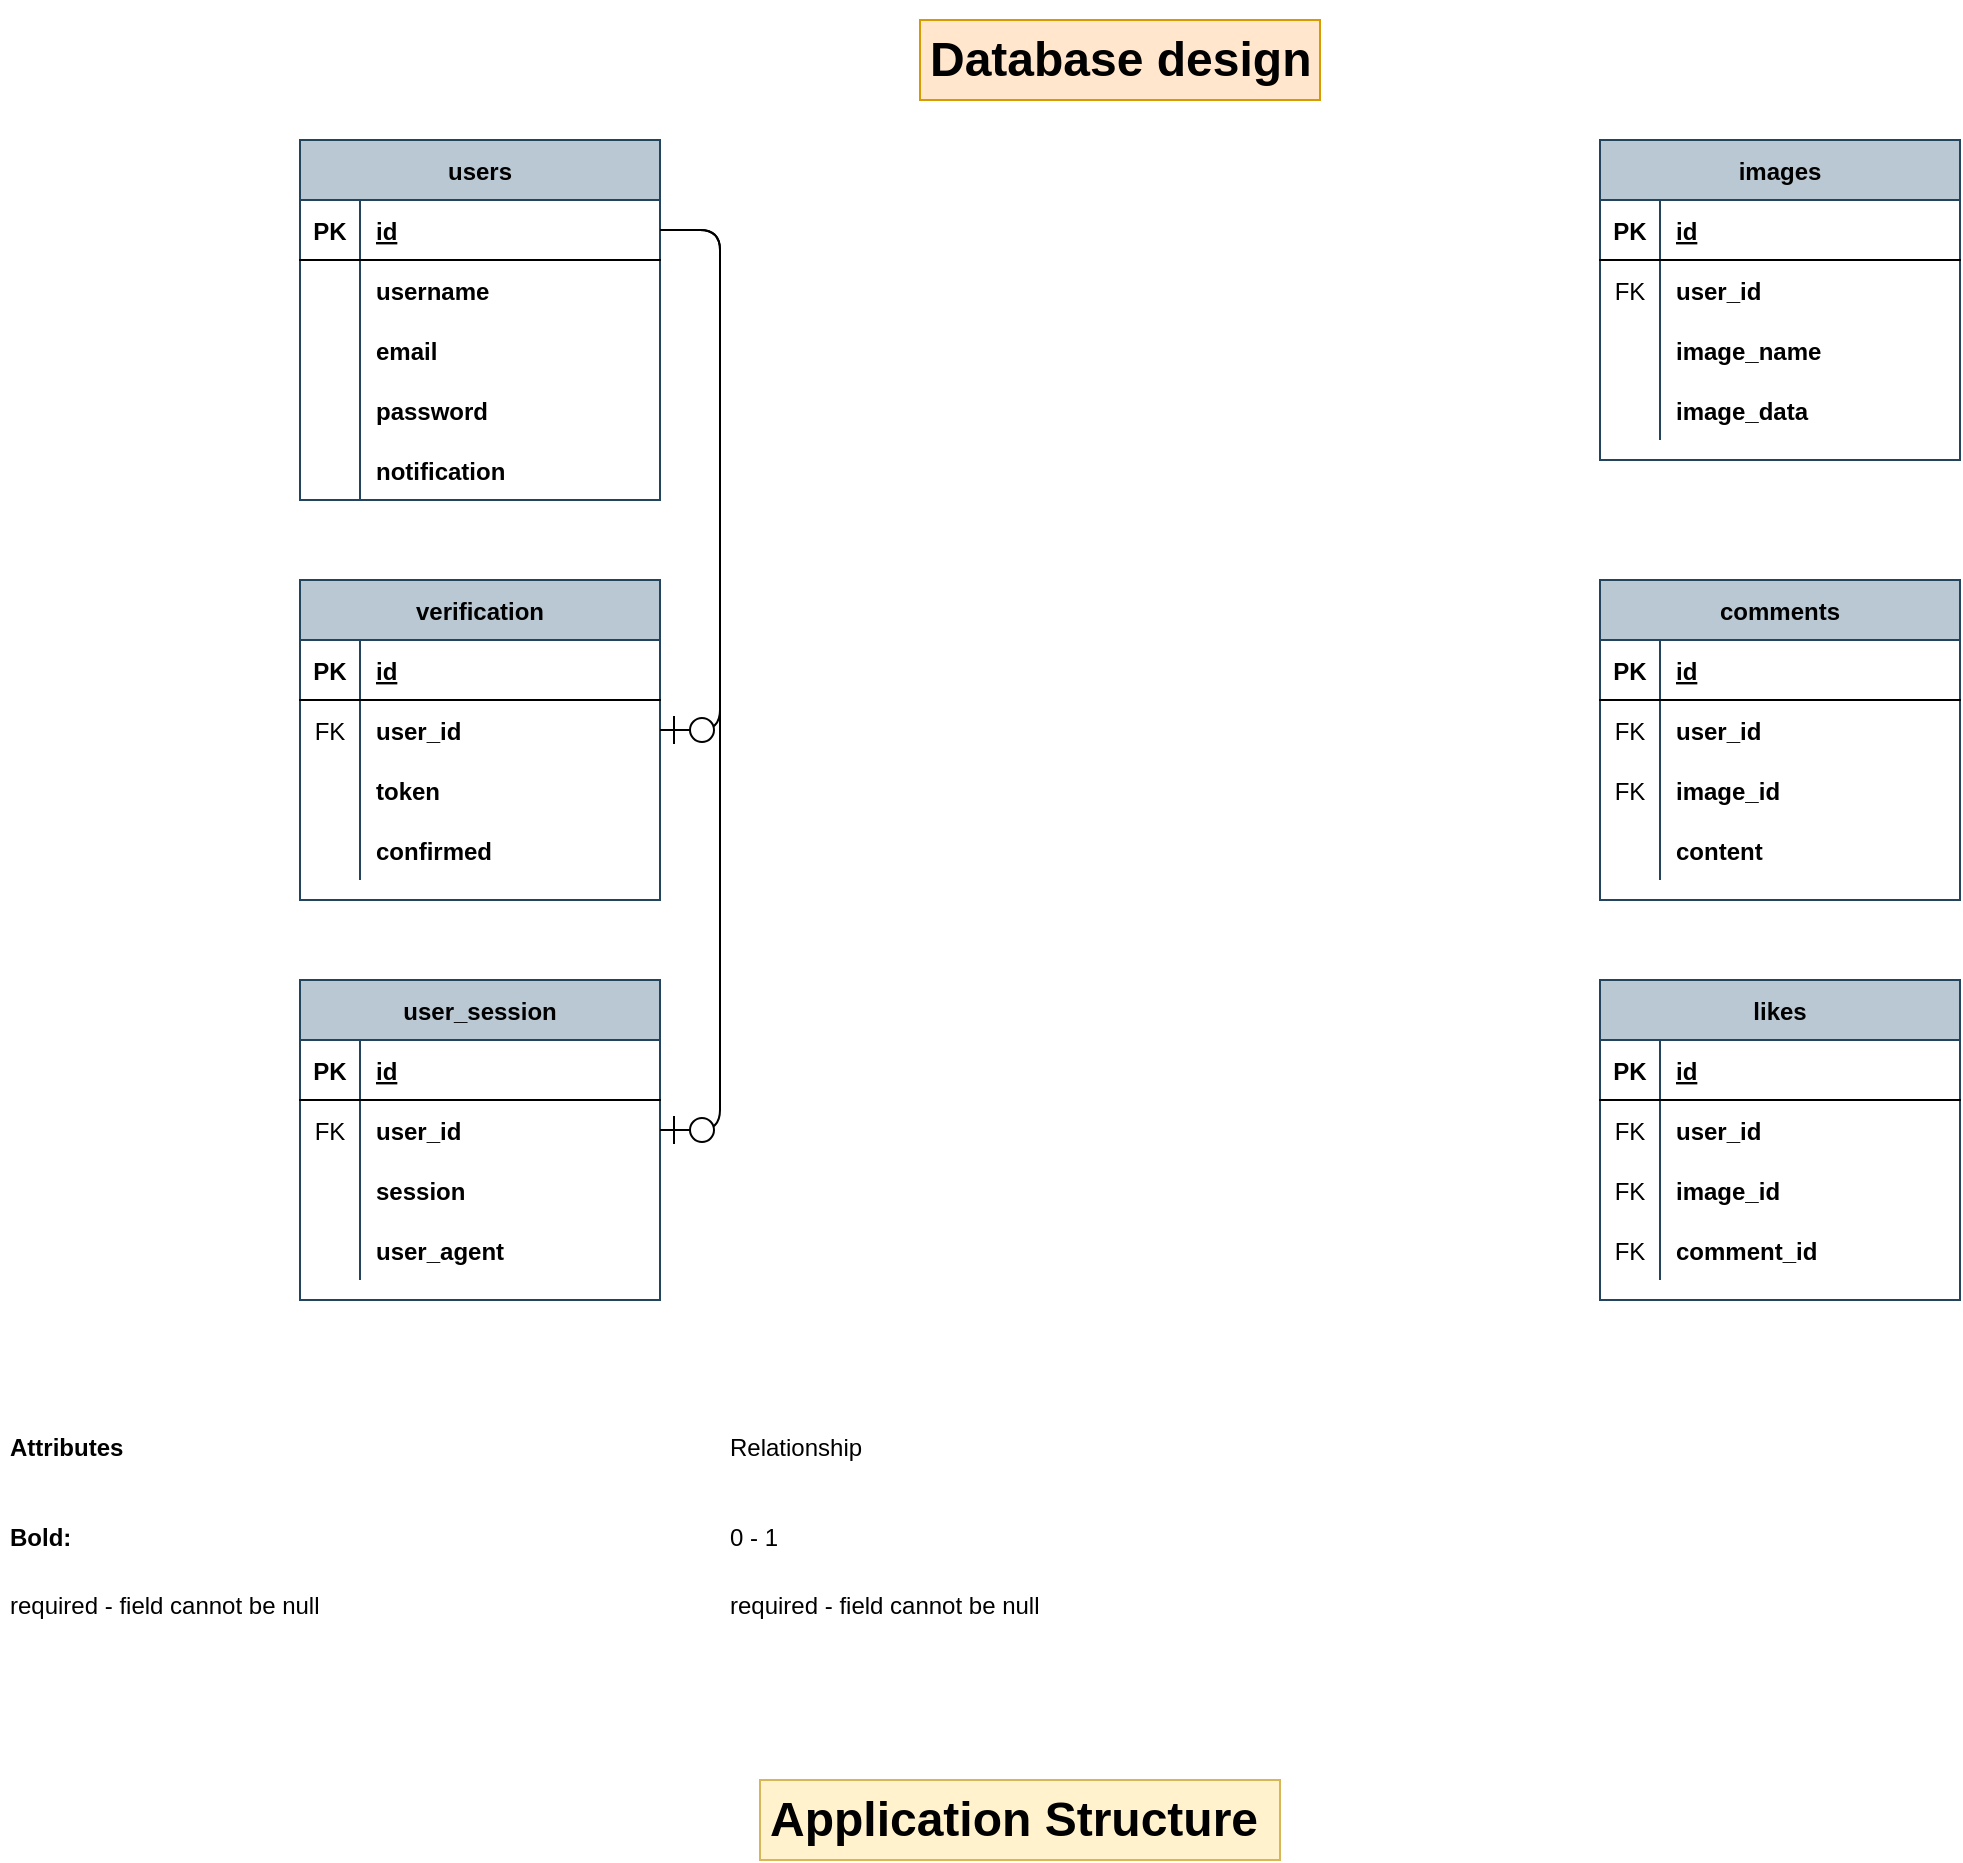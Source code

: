 <mxfile version="13.7.3" type="device"><diagram id="E3ChqH2c9pBAosX-92M6" name="Page-1"><mxGraphModel dx="862" dy="550" grid="1" gridSize="10" guides="1" tooltips="1" connect="1" arrows="1" fold="1" page="1" pageScale="1" pageWidth="1100" pageHeight="850" math="0" shadow="0"><root><mxCell id="0"/><mxCell id="1" parent="0"/><mxCell id="a3LYBfncHIM9Kv4vzUcQ-1" value="&lt;h1&gt;Database design&lt;/h1&gt;" style="text;html=1;strokeColor=#d79b00;fillColor=#ffe6cc;spacing=5;spacingTop=-20;whiteSpace=wrap;overflow=hidden;rounded=0;" parent="1" vertex="1"><mxGeometry x="460" y="40" width="200" height="40" as="geometry"/></mxCell><mxCell id="a3LYBfncHIM9Kv4vzUcQ-31" value="&lt;p style=&quot;line-height: 50%&quot;&gt;&lt;/p&gt;&lt;h1&gt;&lt;font style=&quot;font-size: 12px&quot;&gt;Attributes&lt;/font&gt;&lt;/h1&gt;&lt;h1&gt;&lt;font style=&quot;font-size: 12px&quot;&gt;Bold:&lt;/font&gt;&lt;/h1&gt;&lt;p&gt;required - field cannot be null&lt;/p&gt;&lt;p&gt;&lt;/p&gt;" style="text;html=1;strokeColor=none;fillColor=none;spacing=5;spacingTop=-20;whiteSpace=wrap;overflow=hidden;rounded=0;" parent="1" vertex="1"><mxGeometry y="730" width="360" height="120" as="geometry"/></mxCell><mxCell id="a3LYBfncHIM9Kv4vzUcQ-2" value="users" style="shape=table;startSize=30;container=1;collapsible=1;childLayout=tableLayout;fixedRows=1;rowLines=0;fontStyle=1;align=center;resizeLast=1;fillColor=#bac8d3;strokeColor=#23445d;" parent="1" vertex="1"><mxGeometry x="150" y="100" width="180" height="180" as="geometry"><mxRectangle x="160" y="160" width="60" height="30" as="alternateBounds"/></mxGeometry></mxCell><mxCell id="a3LYBfncHIM9Kv4vzUcQ-3" value="" style="shape=partialRectangle;collapsible=0;dropTarget=0;pointerEvents=0;fillColor=none;top=0;left=0;bottom=1;right=0;points=[[0,0.5],[1,0.5]];portConstraint=eastwest;" parent="a3LYBfncHIM9Kv4vzUcQ-2" vertex="1"><mxGeometry y="30" width="180" height="30" as="geometry"/></mxCell><mxCell id="a3LYBfncHIM9Kv4vzUcQ-4" value="PK" style="shape=partialRectangle;connectable=0;fillColor=none;top=0;left=0;bottom=0;right=0;fontStyle=1;overflow=hidden;" parent="a3LYBfncHIM9Kv4vzUcQ-3" vertex="1"><mxGeometry width="30" height="30" as="geometry"/></mxCell><mxCell id="a3LYBfncHIM9Kv4vzUcQ-5" value="id" style="shape=partialRectangle;connectable=0;fillColor=none;top=0;left=0;bottom=0;right=0;align=left;spacingLeft=6;fontStyle=5;overflow=hidden;" parent="a3LYBfncHIM9Kv4vzUcQ-3" vertex="1"><mxGeometry x="30" width="150" height="30" as="geometry"/></mxCell><mxCell id="a3LYBfncHIM9Kv4vzUcQ-6" value="" style="shape=partialRectangle;collapsible=0;dropTarget=0;pointerEvents=0;fillColor=none;top=0;left=0;bottom=0;right=0;points=[[0,0.5],[1,0.5]];portConstraint=eastwest;" parent="a3LYBfncHIM9Kv4vzUcQ-2" vertex="1"><mxGeometry y="60" width="180" height="30" as="geometry"/></mxCell><mxCell id="a3LYBfncHIM9Kv4vzUcQ-7" value="" style="shape=partialRectangle;connectable=0;fillColor=none;top=0;left=0;bottom=0;right=0;editable=1;overflow=hidden;" parent="a3LYBfncHIM9Kv4vzUcQ-6" vertex="1"><mxGeometry width="30" height="30" as="geometry"/></mxCell><mxCell id="a3LYBfncHIM9Kv4vzUcQ-8" value="username" style="shape=partialRectangle;connectable=0;fillColor=none;top=0;left=0;bottom=0;right=0;align=left;spacingLeft=6;overflow=hidden;fontStyle=1" parent="a3LYBfncHIM9Kv4vzUcQ-6" vertex="1"><mxGeometry x="30" width="150" height="30" as="geometry"/></mxCell><mxCell id="a3LYBfncHIM9Kv4vzUcQ-9" value="" style="shape=partialRectangle;collapsible=0;dropTarget=0;pointerEvents=0;fillColor=none;top=0;left=0;bottom=0;right=0;points=[[0,0.5],[1,0.5]];portConstraint=eastwest;" parent="a3LYBfncHIM9Kv4vzUcQ-2" vertex="1"><mxGeometry y="90" width="180" height="30" as="geometry"/></mxCell><mxCell id="a3LYBfncHIM9Kv4vzUcQ-10" value="" style="shape=partialRectangle;connectable=0;fillColor=none;top=0;left=0;bottom=0;right=0;editable=1;overflow=hidden;" parent="a3LYBfncHIM9Kv4vzUcQ-9" vertex="1"><mxGeometry width="30" height="30" as="geometry"/></mxCell><mxCell id="a3LYBfncHIM9Kv4vzUcQ-11" value="email" style="shape=partialRectangle;connectable=0;fillColor=none;top=0;left=0;bottom=0;right=0;align=left;spacingLeft=6;overflow=hidden;fontStyle=1" parent="a3LYBfncHIM9Kv4vzUcQ-9" vertex="1"><mxGeometry x="30" width="150" height="30" as="geometry"/></mxCell><mxCell id="a3LYBfncHIM9Kv4vzUcQ-12" value="" style="shape=partialRectangle;collapsible=0;dropTarget=0;pointerEvents=0;fillColor=none;top=0;left=0;bottom=0;right=0;points=[[0,0.5],[1,0.5]];portConstraint=eastwest;" parent="a3LYBfncHIM9Kv4vzUcQ-2" vertex="1"><mxGeometry y="120" width="180" height="30" as="geometry"/></mxCell><mxCell id="a3LYBfncHIM9Kv4vzUcQ-13" value="" style="shape=partialRectangle;connectable=0;fillColor=none;top=0;left=0;bottom=0;right=0;editable=1;overflow=hidden;" parent="a3LYBfncHIM9Kv4vzUcQ-12" vertex="1"><mxGeometry width="30" height="30" as="geometry"/></mxCell><mxCell id="a3LYBfncHIM9Kv4vzUcQ-14" value="password" style="shape=partialRectangle;connectable=0;fillColor=none;top=0;left=0;bottom=0;right=0;align=left;spacingLeft=6;overflow=hidden;fontStyle=1" parent="a3LYBfncHIM9Kv4vzUcQ-12" vertex="1"><mxGeometry x="30" width="150" height="30" as="geometry"/></mxCell><mxCell id="a3LYBfncHIM9Kv4vzUcQ-28" value="" style="shape=partialRectangle;collapsible=0;dropTarget=0;pointerEvents=0;fillColor=none;top=0;left=0;bottom=0;right=0;points=[[0,0.5],[1,0.5]];portConstraint=eastwest;" parent="a3LYBfncHIM9Kv4vzUcQ-2" vertex="1"><mxGeometry y="150" width="180" height="30" as="geometry"/></mxCell><mxCell id="a3LYBfncHIM9Kv4vzUcQ-29" value="" style="shape=partialRectangle;connectable=0;fillColor=none;top=0;left=0;bottom=0;right=0;editable=1;overflow=hidden;" parent="a3LYBfncHIM9Kv4vzUcQ-28" vertex="1"><mxGeometry width="30" height="30" as="geometry"/></mxCell><mxCell id="a3LYBfncHIM9Kv4vzUcQ-30" value="notification" style="shape=partialRectangle;connectable=0;fillColor=none;top=0;left=0;bottom=0;right=0;align=left;spacingLeft=6;overflow=hidden;fontStyle=1" parent="a3LYBfncHIM9Kv4vzUcQ-28" vertex="1"><mxGeometry x="30" width="150" height="30" as="geometry"/></mxCell><mxCell id="a3LYBfncHIM9Kv4vzUcQ-32" value="verification" style="shape=table;startSize=30;container=1;collapsible=1;childLayout=tableLayout;fixedRows=1;rowLines=0;fontStyle=1;align=center;resizeLast=1;fillColor=#bac8d3;strokeColor=#23445d;" parent="1" vertex="1"><mxGeometry x="150" y="320" width="180" height="160" as="geometry"/></mxCell><mxCell id="a3LYBfncHIM9Kv4vzUcQ-33" value="" style="shape=partialRectangle;collapsible=0;dropTarget=0;pointerEvents=0;fillColor=none;top=0;left=0;bottom=1;right=0;points=[[0,0.5],[1,0.5]];portConstraint=eastwest;" parent="a3LYBfncHIM9Kv4vzUcQ-32" vertex="1"><mxGeometry y="30" width="180" height="30" as="geometry"/></mxCell><mxCell id="a3LYBfncHIM9Kv4vzUcQ-34" value="PK" style="shape=partialRectangle;connectable=0;fillColor=none;top=0;left=0;bottom=0;right=0;fontStyle=1;overflow=hidden;" parent="a3LYBfncHIM9Kv4vzUcQ-33" vertex="1"><mxGeometry width="30" height="30" as="geometry"/></mxCell><mxCell id="a3LYBfncHIM9Kv4vzUcQ-35" value="id" style="shape=partialRectangle;connectable=0;fillColor=none;top=0;left=0;bottom=0;right=0;align=left;spacingLeft=6;fontStyle=5;overflow=hidden;" parent="a3LYBfncHIM9Kv4vzUcQ-33" vertex="1"><mxGeometry x="30" width="150" height="30" as="geometry"/></mxCell><mxCell id="a3LYBfncHIM9Kv4vzUcQ-36" value="" style="shape=partialRectangle;collapsible=0;dropTarget=0;pointerEvents=0;fillColor=none;top=0;left=0;bottom=0;right=0;points=[[0,0.5],[1,0.5]];portConstraint=eastwest;" parent="a3LYBfncHIM9Kv4vzUcQ-32" vertex="1"><mxGeometry y="60" width="180" height="30" as="geometry"/></mxCell><mxCell id="a3LYBfncHIM9Kv4vzUcQ-37" value="FK" style="shape=partialRectangle;connectable=0;fillColor=none;top=0;left=0;bottom=0;right=0;editable=1;overflow=hidden;" parent="a3LYBfncHIM9Kv4vzUcQ-36" vertex="1"><mxGeometry width="30" height="30" as="geometry"/></mxCell><mxCell id="a3LYBfncHIM9Kv4vzUcQ-38" value="user_id" style="shape=partialRectangle;connectable=0;fillColor=none;top=0;left=0;bottom=0;right=0;align=left;spacingLeft=6;overflow=hidden;fontStyle=1" parent="a3LYBfncHIM9Kv4vzUcQ-36" vertex="1"><mxGeometry x="30" width="150" height="30" as="geometry"/></mxCell><mxCell id="a3LYBfncHIM9Kv4vzUcQ-39" value="" style="shape=partialRectangle;collapsible=0;dropTarget=0;pointerEvents=0;fillColor=none;top=0;left=0;bottom=0;right=0;points=[[0,0.5],[1,0.5]];portConstraint=eastwest;" parent="a3LYBfncHIM9Kv4vzUcQ-32" vertex="1"><mxGeometry y="90" width="180" height="30" as="geometry"/></mxCell><mxCell id="a3LYBfncHIM9Kv4vzUcQ-40" value="" style="shape=partialRectangle;connectable=0;fillColor=none;top=0;left=0;bottom=0;right=0;editable=1;overflow=hidden;" parent="a3LYBfncHIM9Kv4vzUcQ-39" vertex="1"><mxGeometry width="30" height="30" as="geometry"/></mxCell><mxCell id="a3LYBfncHIM9Kv4vzUcQ-41" value="token" style="shape=partialRectangle;connectable=0;fillColor=none;top=0;left=0;bottom=0;right=0;align=left;spacingLeft=6;overflow=hidden;fontStyle=1" parent="a3LYBfncHIM9Kv4vzUcQ-39" vertex="1"><mxGeometry x="30" width="150" height="30" as="geometry"/></mxCell><mxCell id="a3LYBfncHIM9Kv4vzUcQ-42" value="" style="shape=partialRectangle;collapsible=0;dropTarget=0;pointerEvents=0;fillColor=none;top=0;left=0;bottom=0;right=0;points=[[0,0.5],[1,0.5]];portConstraint=eastwest;" parent="a3LYBfncHIM9Kv4vzUcQ-32" vertex="1"><mxGeometry y="120" width="180" height="30" as="geometry"/></mxCell><mxCell id="a3LYBfncHIM9Kv4vzUcQ-43" value="" style="shape=partialRectangle;connectable=0;fillColor=none;top=0;left=0;bottom=0;right=0;editable=1;overflow=hidden;" parent="a3LYBfncHIM9Kv4vzUcQ-42" vertex="1"><mxGeometry width="30" height="30" as="geometry"/></mxCell><mxCell id="a3LYBfncHIM9Kv4vzUcQ-44" value="confirmed" style="shape=partialRectangle;connectable=0;fillColor=none;top=0;left=0;bottom=0;right=0;align=left;spacingLeft=6;overflow=hidden;fontStyle=1" parent="a3LYBfncHIM9Kv4vzUcQ-42" vertex="1"><mxGeometry x="30" width="150" height="30" as="geometry"/></mxCell><mxCell id="a3LYBfncHIM9Kv4vzUcQ-15" value="user_session" style="shape=table;startSize=30;container=1;collapsible=1;childLayout=tableLayout;fixedRows=1;rowLines=0;fontStyle=1;align=center;resizeLast=1;fillColor=#bac8d3;strokeColor=#23445d;" parent="1" vertex="1"><mxGeometry x="150" y="520" width="180" height="160" as="geometry"/></mxCell><mxCell id="a3LYBfncHIM9Kv4vzUcQ-16" value="" style="shape=partialRectangle;collapsible=0;dropTarget=0;pointerEvents=0;fillColor=none;top=0;left=0;bottom=1;right=0;points=[[0,0.5],[1,0.5]];portConstraint=eastwest;" parent="a3LYBfncHIM9Kv4vzUcQ-15" vertex="1"><mxGeometry y="30" width="180" height="30" as="geometry"/></mxCell><mxCell id="a3LYBfncHIM9Kv4vzUcQ-17" value="PK" style="shape=partialRectangle;connectable=0;fillColor=none;top=0;left=0;bottom=0;right=0;fontStyle=1;overflow=hidden;" parent="a3LYBfncHIM9Kv4vzUcQ-16" vertex="1"><mxGeometry width="30" height="30" as="geometry"/></mxCell><mxCell id="a3LYBfncHIM9Kv4vzUcQ-18" value="id" style="shape=partialRectangle;connectable=0;fillColor=none;top=0;left=0;bottom=0;right=0;align=left;spacingLeft=6;fontStyle=5;overflow=hidden;" parent="a3LYBfncHIM9Kv4vzUcQ-16" vertex="1"><mxGeometry x="30" width="150" height="30" as="geometry"/></mxCell><mxCell id="a3LYBfncHIM9Kv4vzUcQ-19" value="" style="shape=partialRectangle;collapsible=0;dropTarget=0;pointerEvents=0;fillColor=none;top=0;left=0;bottom=0;right=0;points=[[0,0.5],[1,0.5]];portConstraint=eastwest;" parent="a3LYBfncHIM9Kv4vzUcQ-15" vertex="1"><mxGeometry y="60" width="180" height="30" as="geometry"/></mxCell><mxCell id="a3LYBfncHIM9Kv4vzUcQ-20" value="FK" style="shape=partialRectangle;connectable=0;fillColor=none;top=0;left=0;bottom=0;right=0;editable=1;overflow=hidden;" parent="a3LYBfncHIM9Kv4vzUcQ-19" vertex="1"><mxGeometry width="30" height="30" as="geometry"/></mxCell><mxCell id="a3LYBfncHIM9Kv4vzUcQ-21" value="user_id" style="shape=partialRectangle;connectable=0;fillColor=none;top=0;left=0;bottom=0;right=0;align=left;spacingLeft=6;overflow=hidden;fontStyle=1" parent="a3LYBfncHIM9Kv4vzUcQ-19" vertex="1"><mxGeometry x="30" width="150" height="30" as="geometry"/></mxCell><mxCell id="a3LYBfncHIM9Kv4vzUcQ-22" value="" style="shape=partialRectangle;collapsible=0;dropTarget=0;pointerEvents=0;fillColor=none;top=0;left=0;bottom=0;right=0;points=[[0,0.5],[1,0.5]];portConstraint=eastwest;" parent="a3LYBfncHIM9Kv4vzUcQ-15" vertex="1"><mxGeometry y="90" width="180" height="30" as="geometry"/></mxCell><mxCell id="a3LYBfncHIM9Kv4vzUcQ-23" value="" style="shape=partialRectangle;connectable=0;fillColor=none;top=0;left=0;bottom=0;right=0;editable=1;overflow=hidden;" parent="a3LYBfncHIM9Kv4vzUcQ-22" vertex="1"><mxGeometry width="30" height="30" as="geometry"/></mxCell><mxCell id="a3LYBfncHIM9Kv4vzUcQ-24" value="session" style="shape=partialRectangle;connectable=0;fillColor=none;top=0;left=0;bottom=0;right=0;align=left;spacingLeft=6;overflow=hidden;fontStyle=1" parent="a3LYBfncHIM9Kv4vzUcQ-22" vertex="1"><mxGeometry x="30" width="150" height="30" as="geometry"/></mxCell><mxCell id="a3LYBfncHIM9Kv4vzUcQ-25" value="" style="shape=partialRectangle;collapsible=0;dropTarget=0;pointerEvents=0;fillColor=none;top=0;left=0;bottom=0;right=0;points=[[0,0.5],[1,0.5]];portConstraint=eastwest;" parent="a3LYBfncHIM9Kv4vzUcQ-15" vertex="1"><mxGeometry y="120" width="180" height="30" as="geometry"/></mxCell><mxCell id="a3LYBfncHIM9Kv4vzUcQ-26" value="" style="shape=partialRectangle;connectable=0;fillColor=none;top=0;left=0;bottom=0;right=0;editable=1;overflow=hidden;" parent="a3LYBfncHIM9Kv4vzUcQ-25" vertex="1"><mxGeometry width="30" height="30" as="geometry"/></mxCell><mxCell id="a3LYBfncHIM9Kv4vzUcQ-27" value="user_agent" style="shape=partialRectangle;connectable=0;fillColor=none;top=0;left=0;bottom=0;right=0;align=left;spacingLeft=6;overflow=hidden;fontStyle=1" parent="a3LYBfncHIM9Kv4vzUcQ-25" vertex="1"><mxGeometry x="30" width="150" height="30" as="geometry"/></mxCell><mxCell id="a3LYBfncHIM9Kv4vzUcQ-47" value="" style="edgeStyle=entityRelationEdgeStyle;fontSize=12;html=1;endArrow=ERzeroToOne;endFill=1;endSize=12;exitX=1;exitY=0.5;exitDx=0;exitDy=0;" parent="1" source="a3LYBfncHIM9Kv4vzUcQ-3" target="a3LYBfncHIM9Kv4vzUcQ-36" edge="1"><mxGeometry width="100" height="100" relative="1" as="geometry"><mxPoint x="440" y="370" as="sourcePoint"/><mxPoint x="480" y="380" as="targetPoint"/></mxGeometry></mxCell><mxCell id="a3LYBfncHIM9Kv4vzUcQ-48" value="" style="edgeStyle=entityRelationEdgeStyle;fontSize=12;html=1;endArrow=ERzeroToOne;endFill=1;endSize=12;exitX=1;exitY=0.5;exitDx=0;exitDy=0;" parent="1" source="a3LYBfncHIM9Kv4vzUcQ-3" target="a3LYBfncHIM9Kv4vzUcQ-19" edge="1"><mxGeometry width="100" height="100" relative="1" as="geometry"><mxPoint x="340" y="150" as="sourcePoint"/><mxPoint x="520" y="560" as="targetPoint"/></mxGeometry></mxCell><mxCell id="a3LYBfncHIM9Kv4vzUcQ-50" value="&lt;p style=&quot;line-height: 60%&quot;&gt;&lt;/p&gt;&lt;h1&gt;&lt;span style=&quot;font-size: 12px ; font-weight: normal&quot;&gt;Relationship&lt;/span&gt;&lt;/h1&gt;&lt;h1&gt;&lt;span style=&quot;font-size: 12px ; font-weight: 400&quot;&gt;0 - 1&lt;/span&gt;&lt;/h1&gt;&lt;p&gt;required - field cannot be null&lt;/p&gt;&lt;p&gt;&lt;/p&gt;" style="text;html=1;strokeColor=none;fillColor=none;spacing=5;spacingTop=-20;whiteSpace=wrap;overflow=hidden;rounded=0;" parent="1" vertex="1"><mxGeometry x="360" y="730" width="440" height="120" as="geometry"/></mxCell><mxCell id="a3LYBfncHIM9Kv4vzUcQ-51" value="images" style="shape=table;startSize=30;container=1;collapsible=1;childLayout=tableLayout;fixedRows=1;rowLines=0;fontStyle=1;align=center;resizeLast=1;fillColor=#bac8d3;strokeColor=#23445d;" parent="1" vertex="1"><mxGeometry x="800" y="100" width="180" height="160" as="geometry"/></mxCell><mxCell id="a3LYBfncHIM9Kv4vzUcQ-52" value="" style="shape=partialRectangle;collapsible=0;dropTarget=0;pointerEvents=0;fillColor=none;top=0;left=0;bottom=1;right=0;points=[[0,0.5],[1,0.5]];portConstraint=eastwest;" parent="a3LYBfncHIM9Kv4vzUcQ-51" vertex="1"><mxGeometry y="30" width="180" height="30" as="geometry"/></mxCell><mxCell id="a3LYBfncHIM9Kv4vzUcQ-53" value="PK" style="shape=partialRectangle;connectable=0;fillColor=none;top=0;left=0;bottom=0;right=0;fontStyle=1;overflow=hidden;" parent="a3LYBfncHIM9Kv4vzUcQ-52" vertex="1"><mxGeometry width="30" height="30" as="geometry"/></mxCell><mxCell id="a3LYBfncHIM9Kv4vzUcQ-54" value="id" style="shape=partialRectangle;connectable=0;fillColor=none;top=0;left=0;bottom=0;right=0;align=left;spacingLeft=6;fontStyle=5;overflow=hidden;" parent="a3LYBfncHIM9Kv4vzUcQ-52" vertex="1"><mxGeometry x="30" width="150" height="30" as="geometry"/></mxCell><mxCell id="a3LYBfncHIM9Kv4vzUcQ-55" value="" style="shape=partialRectangle;collapsible=0;dropTarget=0;pointerEvents=0;fillColor=none;top=0;left=0;bottom=0;right=0;points=[[0,0.5],[1,0.5]];portConstraint=eastwest;" parent="a3LYBfncHIM9Kv4vzUcQ-51" vertex="1"><mxGeometry y="60" width="180" height="30" as="geometry"/></mxCell><mxCell id="a3LYBfncHIM9Kv4vzUcQ-56" value="FK" style="shape=partialRectangle;connectable=0;fillColor=none;top=0;left=0;bottom=0;right=0;editable=1;overflow=hidden;" parent="a3LYBfncHIM9Kv4vzUcQ-55" vertex="1"><mxGeometry width="30" height="30" as="geometry"/></mxCell><mxCell id="a3LYBfncHIM9Kv4vzUcQ-57" value="user_id" style="shape=partialRectangle;connectable=0;fillColor=none;top=0;left=0;bottom=0;right=0;align=left;spacingLeft=6;overflow=hidden;fontStyle=1" parent="a3LYBfncHIM9Kv4vzUcQ-55" vertex="1"><mxGeometry x="30" width="150" height="30" as="geometry"/></mxCell><mxCell id="a3LYBfncHIM9Kv4vzUcQ-58" value="" style="shape=partialRectangle;collapsible=0;dropTarget=0;pointerEvents=0;fillColor=none;top=0;left=0;bottom=0;right=0;points=[[0,0.5],[1,0.5]];portConstraint=eastwest;" parent="a3LYBfncHIM9Kv4vzUcQ-51" vertex="1"><mxGeometry y="90" width="180" height="30" as="geometry"/></mxCell><mxCell id="a3LYBfncHIM9Kv4vzUcQ-59" value="" style="shape=partialRectangle;connectable=0;fillColor=none;top=0;left=0;bottom=0;right=0;editable=1;overflow=hidden;" parent="a3LYBfncHIM9Kv4vzUcQ-58" vertex="1"><mxGeometry width="30" height="30" as="geometry"/></mxCell><mxCell id="a3LYBfncHIM9Kv4vzUcQ-60" value="image_name" style="shape=partialRectangle;connectable=0;fillColor=none;top=0;left=0;bottom=0;right=0;align=left;spacingLeft=6;overflow=hidden;fontStyle=1" parent="a3LYBfncHIM9Kv4vzUcQ-58" vertex="1"><mxGeometry x="30" width="150" height="30" as="geometry"/></mxCell><mxCell id="a3LYBfncHIM9Kv4vzUcQ-61" value="" style="shape=partialRectangle;collapsible=0;dropTarget=0;pointerEvents=0;fillColor=none;top=0;left=0;bottom=0;right=0;points=[[0,0.5],[1,0.5]];portConstraint=eastwest;" parent="a3LYBfncHIM9Kv4vzUcQ-51" vertex="1"><mxGeometry y="120" width="180" height="30" as="geometry"/></mxCell><mxCell id="a3LYBfncHIM9Kv4vzUcQ-62" value="" style="shape=partialRectangle;connectable=0;fillColor=none;top=0;left=0;bottom=0;right=0;editable=1;overflow=hidden;" parent="a3LYBfncHIM9Kv4vzUcQ-61" vertex="1"><mxGeometry width="30" height="30" as="geometry"/></mxCell><mxCell id="a3LYBfncHIM9Kv4vzUcQ-63" value="image_data" style="shape=partialRectangle;connectable=0;fillColor=none;top=0;left=0;bottom=0;right=0;align=left;spacingLeft=6;overflow=hidden;fontStyle=1" parent="a3LYBfncHIM9Kv4vzUcQ-61" vertex="1"><mxGeometry x="30" width="150" height="30" as="geometry"/></mxCell><mxCell id="a3LYBfncHIM9Kv4vzUcQ-64" value="comments" style="shape=table;startSize=30;container=1;collapsible=1;childLayout=tableLayout;fixedRows=1;rowLines=0;fontStyle=1;align=center;resizeLast=1;fillColor=#bac8d3;strokeColor=#23445d;" parent="1" vertex="1"><mxGeometry x="800" y="320" width="180" height="160" as="geometry"/></mxCell><mxCell id="a3LYBfncHIM9Kv4vzUcQ-65" value="" style="shape=partialRectangle;collapsible=0;dropTarget=0;pointerEvents=0;fillColor=none;top=0;left=0;bottom=1;right=0;points=[[0,0.5],[1,0.5]];portConstraint=eastwest;" parent="a3LYBfncHIM9Kv4vzUcQ-64" vertex="1"><mxGeometry y="30" width="180" height="30" as="geometry"/></mxCell><mxCell id="a3LYBfncHIM9Kv4vzUcQ-66" value="PK" style="shape=partialRectangle;connectable=0;fillColor=none;top=0;left=0;bottom=0;right=0;fontStyle=1;overflow=hidden;" parent="a3LYBfncHIM9Kv4vzUcQ-65" vertex="1"><mxGeometry width="30" height="30" as="geometry"/></mxCell><mxCell id="a3LYBfncHIM9Kv4vzUcQ-67" value="id" style="shape=partialRectangle;connectable=0;fillColor=none;top=0;left=0;bottom=0;right=0;align=left;spacingLeft=6;fontStyle=5;overflow=hidden;" parent="a3LYBfncHIM9Kv4vzUcQ-65" vertex="1"><mxGeometry x="30" width="150" height="30" as="geometry"/></mxCell><mxCell id="a3LYBfncHIM9Kv4vzUcQ-68" value="" style="shape=partialRectangle;collapsible=0;dropTarget=0;pointerEvents=0;fillColor=none;top=0;left=0;bottom=0;right=0;points=[[0,0.5],[1,0.5]];portConstraint=eastwest;" parent="a3LYBfncHIM9Kv4vzUcQ-64" vertex="1"><mxGeometry y="60" width="180" height="30" as="geometry"/></mxCell><mxCell id="a3LYBfncHIM9Kv4vzUcQ-69" value="FK" style="shape=partialRectangle;connectable=0;fillColor=none;top=0;left=0;bottom=0;right=0;editable=1;overflow=hidden;" parent="a3LYBfncHIM9Kv4vzUcQ-68" vertex="1"><mxGeometry width="30" height="30" as="geometry"/></mxCell><mxCell id="a3LYBfncHIM9Kv4vzUcQ-70" value="user_id" style="shape=partialRectangle;connectable=0;fillColor=none;top=0;left=0;bottom=0;right=0;align=left;spacingLeft=6;overflow=hidden;fontStyle=1" parent="a3LYBfncHIM9Kv4vzUcQ-68" vertex="1"><mxGeometry x="30" width="150" height="30" as="geometry"/></mxCell><mxCell id="a3LYBfncHIM9Kv4vzUcQ-71" value="" style="shape=partialRectangle;collapsible=0;dropTarget=0;pointerEvents=0;fillColor=none;top=0;left=0;bottom=0;right=0;points=[[0,0.5],[1,0.5]];portConstraint=eastwest;" parent="a3LYBfncHIM9Kv4vzUcQ-64" vertex="1"><mxGeometry y="90" width="180" height="30" as="geometry"/></mxCell><mxCell id="a3LYBfncHIM9Kv4vzUcQ-72" value="FK" style="shape=partialRectangle;connectable=0;fillColor=none;top=0;left=0;bottom=0;right=0;editable=1;overflow=hidden;" parent="a3LYBfncHIM9Kv4vzUcQ-71" vertex="1"><mxGeometry width="30" height="30" as="geometry"/></mxCell><mxCell id="a3LYBfncHIM9Kv4vzUcQ-73" value="image_id" style="shape=partialRectangle;connectable=0;fillColor=none;top=0;left=0;bottom=0;right=0;align=left;spacingLeft=6;overflow=hidden;fontStyle=1" parent="a3LYBfncHIM9Kv4vzUcQ-71" vertex="1"><mxGeometry x="30" width="150" height="30" as="geometry"/></mxCell><mxCell id="a3LYBfncHIM9Kv4vzUcQ-74" value="" style="shape=partialRectangle;collapsible=0;dropTarget=0;pointerEvents=0;fillColor=none;top=0;left=0;bottom=0;right=0;points=[[0,0.5],[1,0.5]];portConstraint=eastwest;" parent="a3LYBfncHIM9Kv4vzUcQ-64" vertex="1"><mxGeometry y="120" width="180" height="30" as="geometry"/></mxCell><mxCell id="a3LYBfncHIM9Kv4vzUcQ-75" value="" style="shape=partialRectangle;connectable=0;fillColor=none;top=0;left=0;bottom=0;right=0;editable=1;overflow=hidden;" parent="a3LYBfncHIM9Kv4vzUcQ-74" vertex="1"><mxGeometry width="30" height="30" as="geometry"/></mxCell><mxCell id="a3LYBfncHIM9Kv4vzUcQ-76" value="content" style="shape=partialRectangle;connectable=0;fillColor=none;top=0;left=0;bottom=0;right=0;align=left;spacingLeft=6;overflow=hidden;fontStyle=1" parent="a3LYBfncHIM9Kv4vzUcQ-74" vertex="1"><mxGeometry x="30" width="150" height="30" as="geometry"/></mxCell><mxCell id="a3LYBfncHIM9Kv4vzUcQ-77" value="likes" style="shape=table;startSize=30;container=1;collapsible=1;childLayout=tableLayout;fixedRows=1;rowLines=0;fontStyle=1;align=center;resizeLast=1;fillColor=#bac8d3;strokeColor=#23445d;" parent="1" vertex="1"><mxGeometry x="800" y="520" width="180" height="160" as="geometry"/></mxCell><mxCell id="a3LYBfncHIM9Kv4vzUcQ-78" value="" style="shape=partialRectangle;collapsible=0;dropTarget=0;pointerEvents=0;fillColor=none;top=0;left=0;bottom=1;right=0;points=[[0,0.5],[1,0.5]];portConstraint=eastwest;" parent="a3LYBfncHIM9Kv4vzUcQ-77" vertex="1"><mxGeometry y="30" width="180" height="30" as="geometry"/></mxCell><mxCell id="a3LYBfncHIM9Kv4vzUcQ-79" value="PK" style="shape=partialRectangle;connectable=0;fillColor=none;top=0;left=0;bottom=0;right=0;fontStyle=1;overflow=hidden;" parent="a3LYBfncHIM9Kv4vzUcQ-78" vertex="1"><mxGeometry width="30" height="30" as="geometry"/></mxCell><mxCell id="a3LYBfncHIM9Kv4vzUcQ-80" value="id" style="shape=partialRectangle;connectable=0;fillColor=none;top=0;left=0;bottom=0;right=0;align=left;spacingLeft=6;fontStyle=5;overflow=hidden;" parent="a3LYBfncHIM9Kv4vzUcQ-78" vertex="1"><mxGeometry x="30" width="150" height="30" as="geometry"/></mxCell><mxCell id="a3LYBfncHIM9Kv4vzUcQ-81" value="" style="shape=partialRectangle;collapsible=0;dropTarget=0;pointerEvents=0;fillColor=none;top=0;left=0;bottom=0;right=0;points=[[0,0.5],[1,0.5]];portConstraint=eastwest;" parent="a3LYBfncHIM9Kv4vzUcQ-77" vertex="1"><mxGeometry y="60" width="180" height="30" as="geometry"/></mxCell><mxCell id="a3LYBfncHIM9Kv4vzUcQ-82" value="FK" style="shape=partialRectangle;connectable=0;fillColor=none;top=0;left=0;bottom=0;right=0;editable=1;overflow=hidden;" parent="a3LYBfncHIM9Kv4vzUcQ-81" vertex="1"><mxGeometry width="30" height="30" as="geometry"/></mxCell><mxCell id="a3LYBfncHIM9Kv4vzUcQ-83" value="user_id" style="shape=partialRectangle;connectable=0;fillColor=none;top=0;left=0;bottom=0;right=0;align=left;spacingLeft=6;overflow=hidden;fontStyle=1" parent="a3LYBfncHIM9Kv4vzUcQ-81" vertex="1"><mxGeometry x="30" width="150" height="30" as="geometry"/></mxCell><mxCell id="a3LYBfncHIM9Kv4vzUcQ-84" value="" style="shape=partialRectangle;collapsible=0;dropTarget=0;pointerEvents=0;fillColor=none;top=0;left=0;bottom=0;right=0;points=[[0,0.5],[1,0.5]];portConstraint=eastwest;" parent="a3LYBfncHIM9Kv4vzUcQ-77" vertex="1"><mxGeometry y="90" width="180" height="30" as="geometry"/></mxCell><mxCell id="a3LYBfncHIM9Kv4vzUcQ-85" value="FK" style="shape=partialRectangle;connectable=0;fillColor=none;top=0;left=0;bottom=0;right=0;editable=1;overflow=hidden;" parent="a3LYBfncHIM9Kv4vzUcQ-84" vertex="1"><mxGeometry width="30" height="30" as="geometry"/></mxCell><mxCell id="a3LYBfncHIM9Kv4vzUcQ-86" value="image_id" style="shape=partialRectangle;connectable=0;fillColor=none;top=0;left=0;bottom=0;right=0;align=left;spacingLeft=6;overflow=hidden;fontStyle=1" parent="a3LYBfncHIM9Kv4vzUcQ-84" vertex="1"><mxGeometry x="30" width="150" height="30" as="geometry"/></mxCell><mxCell id="a3LYBfncHIM9Kv4vzUcQ-87" value="" style="shape=partialRectangle;collapsible=0;dropTarget=0;pointerEvents=0;fillColor=none;top=0;left=0;bottom=0;right=0;points=[[0,0.5],[1,0.5]];portConstraint=eastwest;" parent="a3LYBfncHIM9Kv4vzUcQ-77" vertex="1"><mxGeometry y="120" width="180" height="30" as="geometry"/></mxCell><mxCell id="a3LYBfncHIM9Kv4vzUcQ-88" value="FK" style="shape=partialRectangle;connectable=0;fillColor=none;top=0;left=0;bottom=0;right=0;editable=1;overflow=hidden;" parent="a3LYBfncHIM9Kv4vzUcQ-87" vertex="1"><mxGeometry width="30" height="30" as="geometry"/></mxCell><mxCell id="a3LYBfncHIM9Kv4vzUcQ-89" value="comment_id" style="shape=partialRectangle;connectable=0;fillColor=none;top=0;left=0;bottom=0;right=0;align=left;spacingLeft=6;overflow=hidden;fontStyle=1" parent="a3LYBfncHIM9Kv4vzUcQ-87" vertex="1"><mxGeometry x="30" width="150" height="30" as="geometry"/></mxCell><mxCell id="KjSRpziC26PbYsO598EW-1" value="&lt;h1&gt;Application Structure&lt;/h1&gt;" style="text;html=1;strokeColor=#d6b656;fillColor=#fff2cc;spacing=5;spacingTop=-20;whiteSpace=wrap;overflow=hidden;rounded=0;" vertex="1" parent="1"><mxGeometry x="380" y="920" width="260" height="40" as="geometry"/></mxCell></root></mxGraphModel></diagram></mxfile>